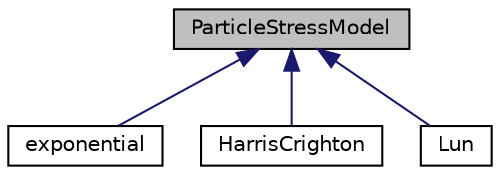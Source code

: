 digraph "ParticleStressModel"
{
  bgcolor="transparent";
  edge [fontname="Helvetica",fontsize="10",labelfontname="Helvetica",labelfontsize="10"];
  node [fontname="Helvetica",fontsize="10",shape=record];
  Node1 [label="ParticleStressModel",height=0.2,width=0.4,color="black", fillcolor="grey75", style="filled", fontcolor="black"];
  Node1 -> Node2 [dir="back",color="midnightblue",fontsize="10",style="solid",fontname="Helvetica"];
  Node2 [label="exponential",height=0.2,width=0.4,color="black",URL="$a00691.html",tooltip="Exponential inter-particle stress model of the same form as used in twoPhaseEulerFoam. "];
  Node1 -> Node3 [dir="back",color="midnightblue",fontsize="10",style="solid",fontname="Helvetica"];
  Node3 [label="HarrisCrighton",height=0.2,width=0.4,color="black",URL="$a00965.html",tooltip="Inter-particle stress model of Harris and Crighton. "];
  Node1 -> Node4 [dir="back",color="midnightblue",fontsize="10",style="solid",fontname="Helvetica"];
  Node4 [label="Lun",height=0.2,width=0.4,color="black",URL="$a01386.html",tooltip="Inter-particle stress model of Lun et al. "];
}
